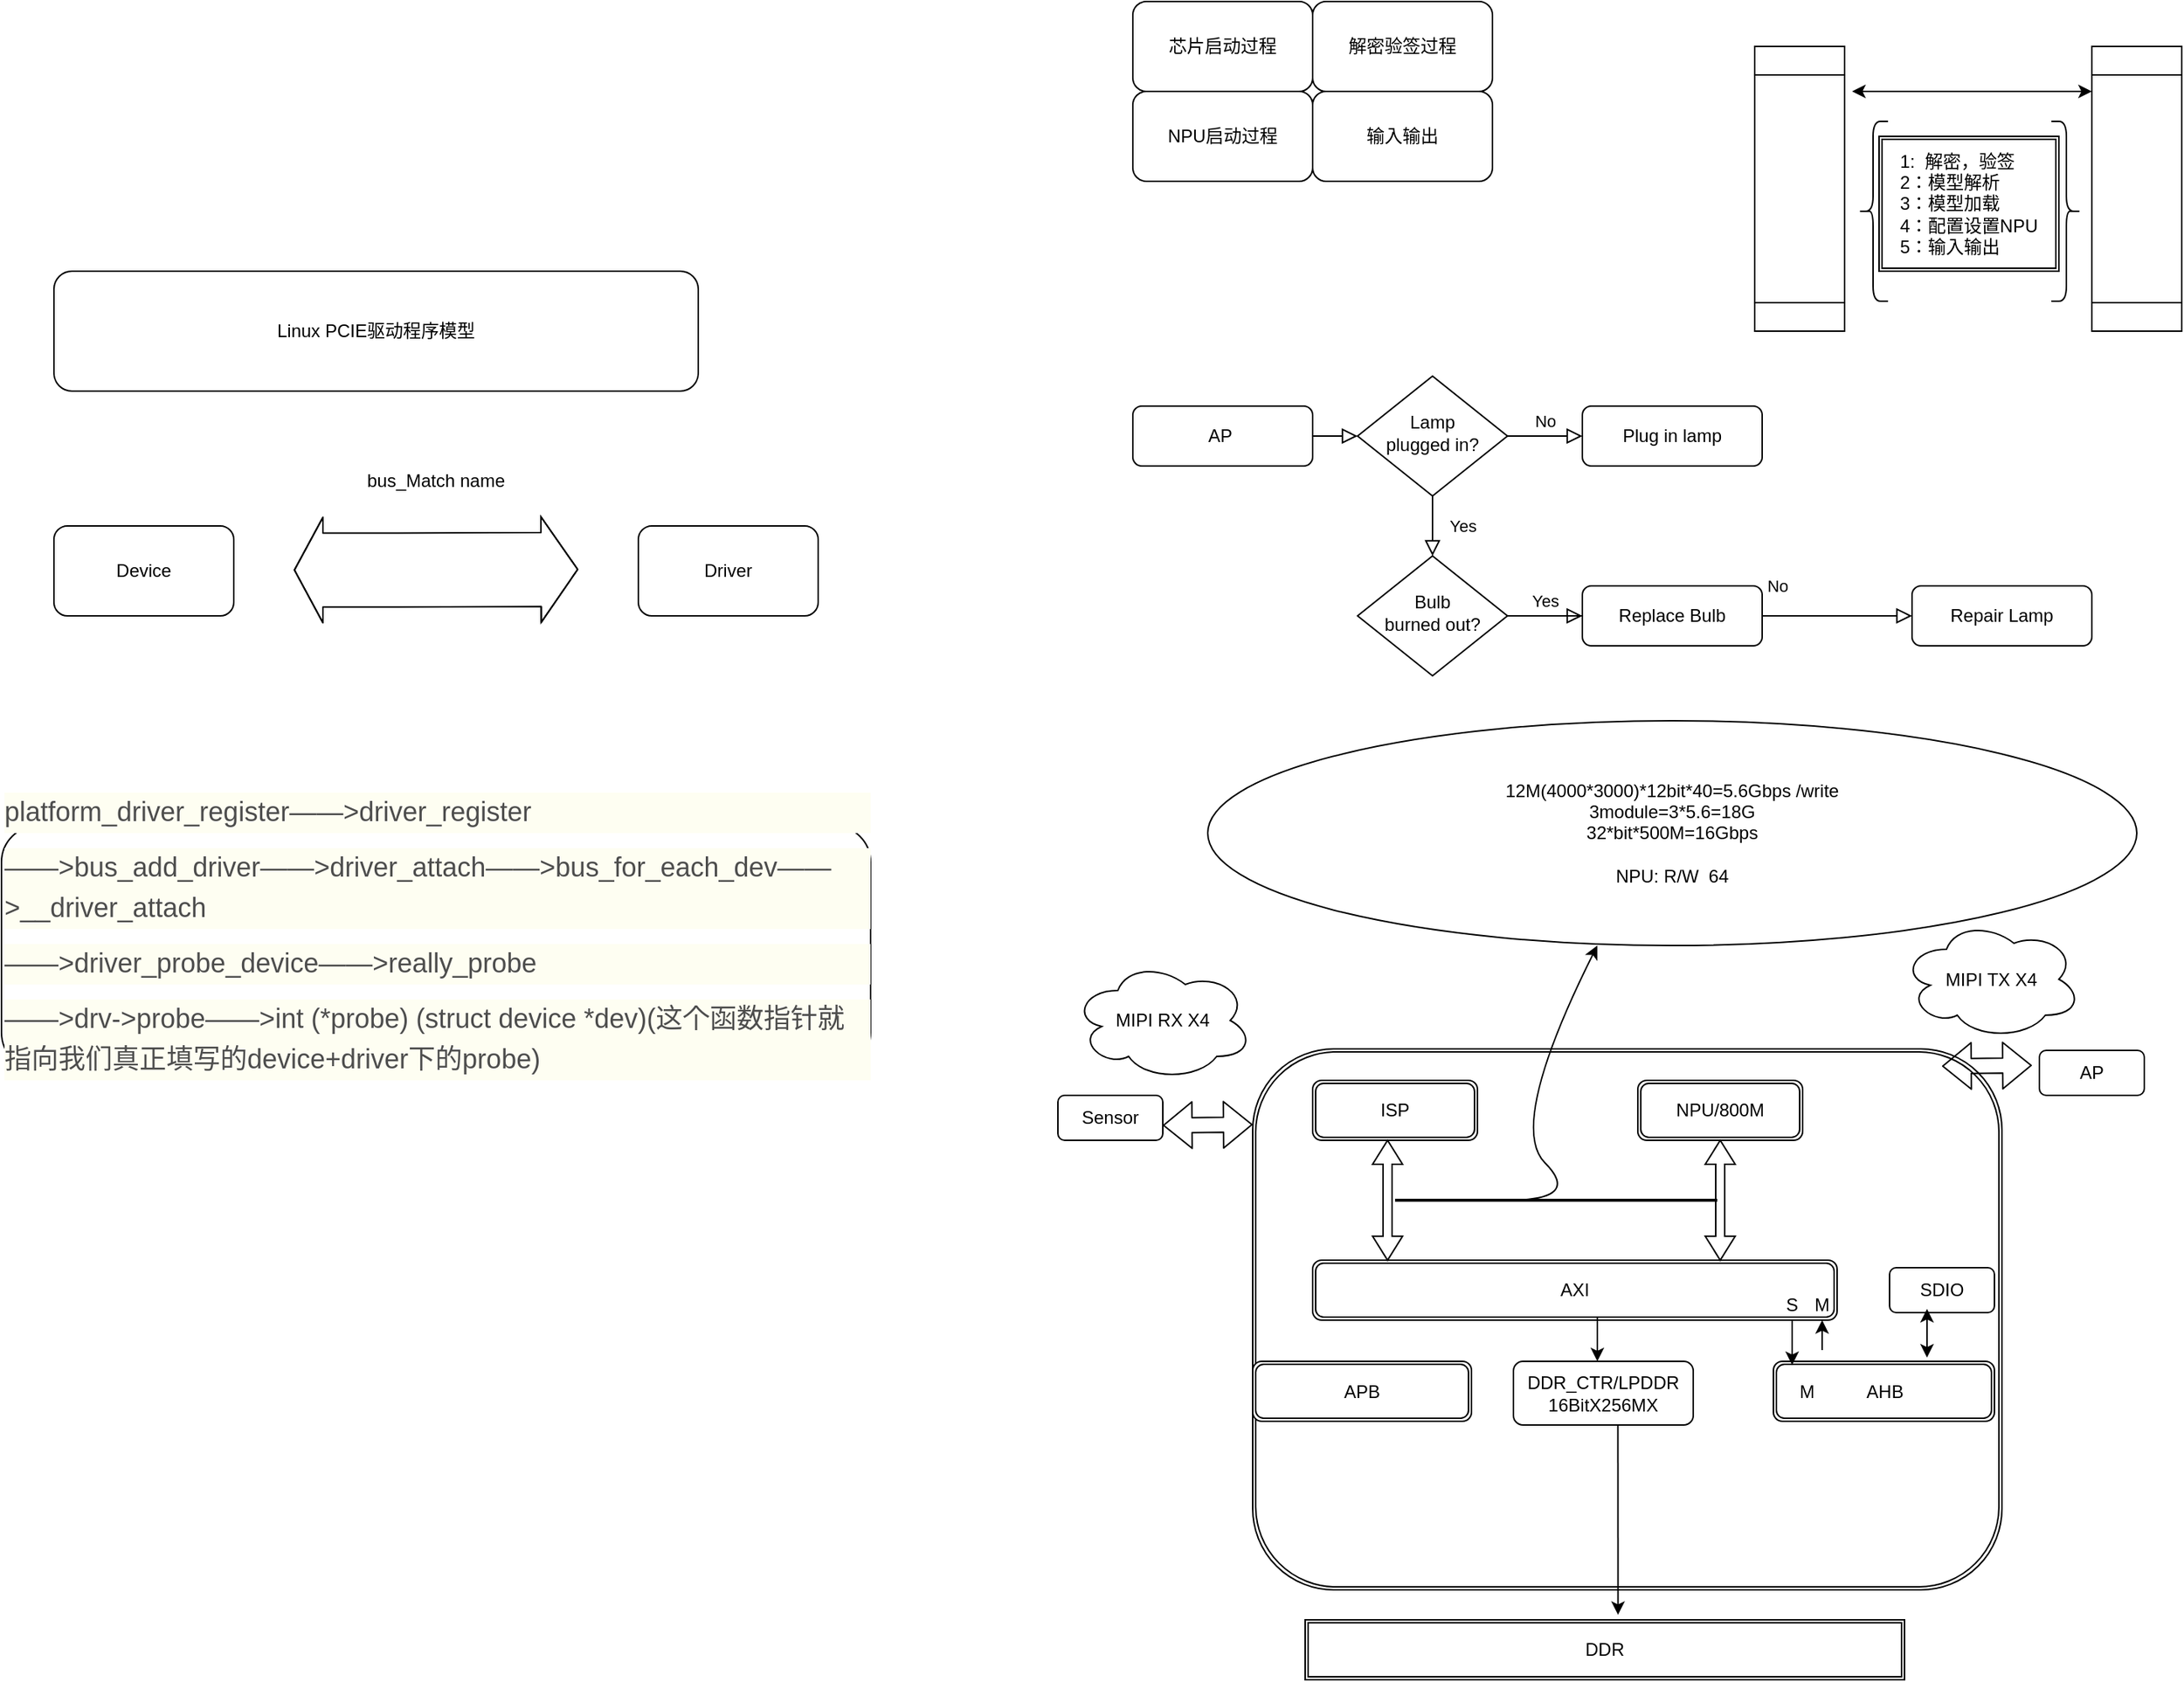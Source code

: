 <mxfile version="14.8.5" type="github">
  <diagram id="C5RBs43oDa-KdzZeNtuy" name="Page-1">
    <mxGraphModel dx="2048" dy="644" grid="1" gridSize="10" guides="1" tooltips="1" connect="1" arrows="1" fold="1" page="1" pageScale="1" pageWidth="827" pageHeight="1169" math="0" shadow="0">
      <root>
        <mxCell id="WIyWlLk6GJQsqaUBKTNV-0" />
        <mxCell id="WIyWlLk6GJQsqaUBKTNV-1" parent="WIyWlLk6GJQsqaUBKTNV-0" />
        <mxCell id="WIyWlLk6GJQsqaUBKTNV-2" value="" style="rounded=0;html=1;jettySize=auto;orthogonalLoop=1;fontSize=11;endArrow=block;endFill=0;endSize=8;strokeWidth=1;shadow=0;labelBackgroundColor=none;edgeStyle=orthogonalEdgeStyle;" parent="WIyWlLk6GJQsqaUBKTNV-1" source="WIyWlLk6GJQsqaUBKTNV-3" target="WIyWlLk6GJQsqaUBKTNV-6" edge="1">
          <mxGeometry relative="1" as="geometry" />
        </mxCell>
        <mxCell id="WIyWlLk6GJQsqaUBKTNV-3" value="AP&amp;nbsp;" style="rounded=1;whiteSpace=wrap;html=1;fontSize=12;glass=0;strokeWidth=1;shadow=0;" parent="WIyWlLk6GJQsqaUBKTNV-1" vertex="1">
          <mxGeometry x="40" y="290" width="120" height="40" as="geometry" />
        </mxCell>
        <mxCell id="WIyWlLk6GJQsqaUBKTNV-4" value="Yes" style="rounded=0;html=1;jettySize=auto;orthogonalLoop=1;fontSize=11;endArrow=block;endFill=0;endSize=8;strokeWidth=1;shadow=0;labelBackgroundColor=none;edgeStyle=orthogonalEdgeStyle;" parent="WIyWlLk6GJQsqaUBKTNV-1" source="WIyWlLk6GJQsqaUBKTNV-6" target="WIyWlLk6GJQsqaUBKTNV-10" edge="1">
          <mxGeometry y="20" relative="1" as="geometry">
            <mxPoint as="offset" />
          </mxGeometry>
        </mxCell>
        <mxCell id="WIyWlLk6GJQsqaUBKTNV-5" value="No" style="edgeStyle=orthogonalEdgeStyle;rounded=0;html=1;jettySize=auto;orthogonalLoop=1;fontSize=11;endArrow=block;endFill=0;endSize=8;strokeWidth=1;shadow=0;labelBackgroundColor=none;" parent="WIyWlLk6GJQsqaUBKTNV-1" source="WIyWlLk6GJQsqaUBKTNV-6" target="WIyWlLk6GJQsqaUBKTNV-7" edge="1">
          <mxGeometry y="10" relative="1" as="geometry">
            <mxPoint as="offset" />
          </mxGeometry>
        </mxCell>
        <mxCell id="WIyWlLk6GJQsqaUBKTNV-6" value="Lamp&lt;br&gt;plugged in?" style="rhombus;whiteSpace=wrap;html=1;shadow=0;fontFamily=Helvetica;fontSize=12;align=center;strokeWidth=1;spacing=6;spacingTop=-4;" parent="WIyWlLk6GJQsqaUBKTNV-1" vertex="1">
          <mxGeometry x="190" y="270" width="100" height="80" as="geometry" />
        </mxCell>
        <mxCell id="WIyWlLk6GJQsqaUBKTNV-7" value="Plug in lamp" style="rounded=1;whiteSpace=wrap;html=1;fontSize=12;glass=0;strokeWidth=1;shadow=0;" parent="WIyWlLk6GJQsqaUBKTNV-1" vertex="1">
          <mxGeometry x="340" y="290" width="120" height="40" as="geometry" />
        </mxCell>
        <mxCell id="WIyWlLk6GJQsqaUBKTNV-8" value="No" style="rounded=0;html=1;jettySize=auto;orthogonalLoop=1;fontSize=11;endArrow=block;endFill=0;endSize=8;strokeWidth=1;shadow=0;labelBackgroundColor=none;edgeStyle=orthogonalEdgeStyle;" parent="WIyWlLk6GJQsqaUBKTNV-1" source="WIyWlLk6GJQsqaUBKTNV-10" target="WIyWlLk6GJQsqaUBKTNV-11" edge="1">
          <mxGeometry x="0.333" y="20" relative="1" as="geometry">
            <mxPoint as="offset" />
          </mxGeometry>
        </mxCell>
        <mxCell id="WIyWlLk6GJQsqaUBKTNV-9" value="Yes" style="edgeStyle=orthogonalEdgeStyle;rounded=0;html=1;jettySize=auto;orthogonalLoop=1;fontSize=11;endArrow=block;endFill=0;endSize=8;strokeWidth=1;shadow=0;labelBackgroundColor=none;" parent="WIyWlLk6GJQsqaUBKTNV-1" source="WIyWlLk6GJQsqaUBKTNV-10" target="WIyWlLk6GJQsqaUBKTNV-12" edge="1">
          <mxGeometry y="10" relative="1" as="geometry">
            <mxPoint as="offset" />
          </mxGeometry>
        </mxCell>
        <mxCell id="WIyWlLk6GJQsqaUBKTNV-10" value="Bulb&lt;br&gt;burned out?" style="rhombus;whiteSpace=wrap;html=1;shadow=0;fontFamily=Helvetica;fontSize=12;align=center;strokeWidth=1;spacing=6;spacingTop=-4;" parent="WIyWlLk6GJQsqaUBKTNV-1" vertex="1">
          <mxGeometry x="190" y="390" width="100" height="80" as="geometry" />
        </mxCell>
        <mxCell id="WIyWlLk6GJQsqaUBKTNV-11" value="Repair Lamp" style="rounded=1;whiteSpace=wrap;html=1;fontSize=12;glass=0;strokeWidth=1;shadow=0;" parent="WIyWlLk6GJQsqaUBKTNV-1" vertex="1">
          <mxGeometry x="560" y="410" width="120" height="40" as="geometry" />
        </mxCell>
        <mxCell id="WIyWlLk6GJQsqaUBKTNV-12" value="Replace Bulb" style="rounded=1;whiteSpace=wrap;html=1;fontSize=12;glass=0;strokeWidth=1;shadow=0;" parent="WIyWlLk6GJQsqaUBKTNV-1" vertex="1">
          <mxGeometry x="340" y="410" width="120" height="40" as="geometry" />
        </mxCell>
        <mxCell id="GWDULUozMpWC_BCIRvtk-0" value="" style="shape=ext;double=1;rounded=1;whiteSpace=wrap;html=1;" parent="WIyWlLk6GJQsqaUBKTNV-1" vertex="1">
          <mxGeometry x="120" y="719" width="500" height="361" as="geometry" />
        </mxCell>
        <mxCell id="GWDULUozMpWC_BCIRvtk-3" value="ISP" style="shape=ext;double=1;rounded=1;whiteSpace=wrap;html=1;flipV=0;" parent="WIyWlLk6GJQsqaUBKTNV-1" vertex="1">
          <mxGeometry x="160" y="740" width="110" height="40" as="geometry" />
        </mxCell>
        <mxCell id="GWDULUozMpWC_BCIRvtk-4" value="NPU/800M" style="shape=ext;double=1;rounded=1;whiteSpace=wrap;html=1;flipV=0;" parent="WIyWlLk6GJQsqaUBKTNV-1" vertex="1">
          <mxGeometry x="377" y="740" width="110" height="40" as="geometry" />
        </mxCell>
        <mxCell id="GWDULUozMpWC_BCIRvtk-5" value="AXI" style="shape=ext;double=1;rounded=1;whiteSpace=wrap;html=1;" parent="WIyWlLk6GJQsqaUBKTNV-1" vertex="1">
          <mxGeometry x="160" y="860" width="350" height="40" as="geometry" />
        </mxCell>
        <mxCell id="GWDULUozMpWC_BCIRvtk-6" value="" style="shape=doubleArrow;direction=south;whiteSpace=wrap;html=1;" parent="WIyWlLk6GJQsqaUBKTNV-1" vertex="1">
          <mxGeometry x="200" y="780" width="20" height="80" as="geometry" />
        </mxCell>
        <mxCell id="GWDULUozMpWC_BCIRvtk-7" value="" style="shape=doubleArrow;direction=south;whiteSpace=wrap;html=1;" parent="WIyWlLk6GJQsqaUBKTNV-1" vertex="1">
          <mxGeometry x="422" y="780" width="20" height="80" as="geometry" />
        </mxCell>
        <mxCell id="GWDULUozMpWC_BCIRvtk-8" value="DDR" style="shape=ext;double=1;rounded=0;whiteSpace=wrap;html=1;" parent="WIyWlLk6GJQsqaUBKTNV-1" vertex="1">
          <mxGeometry x="155" y="1100" width="400" height="40" as="geometry" />
        </mxCell>
        <mxCell id="GWDULUozMpWC_BCIRvtk-10" value="" style="line;strokeWidth=2;direction=south;html=1;rotation=-90;" parent="WIyWlLk6GJQsqaUBKTNV-1" vertex="1">
          <mxGeometry x="317.5" y="712.5" width="10" height="215" as="geometry" />
        </mxCell>
        <mxCell id="GWDULUozMpWC_BCIRvtk-12" value="" style="curved=1;endArrow=classic;html=1;" parent="WIyWlLk6GJQsqaUBKTNV-1" edge="1">
          <mxGeometry width="50" height="50" relative="1" as="geometry">
            <mxPoint x="290" y="820" as="sourcePoint" />
            <mxPoint x="350" y="650" as="targetPoint" />
            <Array as="points">
              <mxPoint x="340" y="820" />
              <mxPoint x="290" y="770" />
            </Array>
          </mxGeometry>
        </mxCell>
        <mxCell id="GWDULUozMpWC_BCIRvtk-13" value="12M(4000*3000)*12bit*40=5.6Gbps /write&lt;br&gt;3module=3*5.6=18G&lt;br&gt;32*bit*500M=16Gbps&lt;br&gt;&lt;br&gt;NPU: R/W&amp;nbsp; 64" style="ellipse;whiteSpace=wrap;html=1;" parent="WIyWlLk6GJQsqaUBKTNV-1" vertex="1">
          <mxGeometry x="90" y="500" width="620" height="150" as="geometry" />
        </mxCell>
        <mxCell id="GWDULUozMpWC_BCIRvtk-15" value="" style="shape=process;whiteSpace=wrap;html=1;backgroundOutline=1;rotation=90;" parent="WIyWlLk6GJQsqaUBKTNV-1" vertex="1">
          <mxGeometry x="615" y="115" width="190" height="60" as="geometry" />
        </mxCell>
        <mxCell id="GWDULUozMpWC_BCIRvtk-16" value="" style="endArrow=classic;startArrow=classic;html=1;" parent="WIyWlLk6GJQsqaUBKTNV-1" edge="1">
          <mxGeometry width="50" height="50" relative="1" as="geometry">
            <mxPoint x="520" y="80" as="sourcePoint" />
            <mxPoint x="680" y="80" as="targetPoint" />
            <Array as="points">
              <mxPoint x="610" y="80" />
            </Array>
          </mxGeometry>
        </mxCell>
        <mxCell id="GWDULUozMpWC_BCIRvtk-17" value="" style="shape=curlyBracket;whiteSpace=wrap;html=1;rounded=1;" parent="WIyWlLk6GJQsqaUBKTNV-1" vertex="1">
          <mxGeometry x="524" y="100" width="20" height="120" as="geometry" />
        </mxCell>
        <mxCell id="GWDULUozMpWC_BCIRvtk-18" value="" style="shape=curlyBracket;whiteSpace=wrap;html=1;rounded=1;flipH=1;" parent="WIyWlLk6GJQsqaUBKTNV-1" vertex="1">
          <mxGeometry x="653" y="100" width="20" height="120" as="geometry" />
        </mxCell>
        <mxCell id="GWDULUozMpWC_BCIRvtk-20" value="&lt;div style=&quot;text-align: left&quot;&gt;&lt;span&gt;1:&amp;nbsp; 解密，验签&lt;/span&gt;&lt;/div&gt;&lt;div style=&quot;text-align: left&quot;&gt;&lt;span&gt;2：模型解析&lt;/span&gt;&lt;/div&gt;&lt;div style=&quot;text-align: left&quot;&gt;&lt;span&gt;3：模型加载&lt;/span&gt;&lt;/div&gt;&lt;div style=&quot;text-align: left&quot;&gt;&lt;span&gt;4：配置设置NPU&lt;/span&gt;&lt;/div&gt;&lt;div style=&quot;text-align: left&quot;&gt;&lt;span&gt;5：输入输出&lt;/span&gt;&lt;/div&gt;" style="shape=ext;double=1;rounded=0;whiteSpace=wrap;html=1;" parent="WIyWlLk6GJQsqaUBKTNV-1" vertex="1">
          <mxGeometry x="538" y="110" width="120" height="90" as="geometry" />
        </mxCell>
        <mxCell id="GWDULUozMpWC_BCIRvtk-21" value="" style="shape=process;whiteSpace=wrap;html=1;backgroundOutline=1;rotation=90;" parent="WIyWlLk6GJQsqaUBKTNV-1" vertex="1">
          <mxGeometry x="390" y="115" width="190" height="60" as="geometry" />
        </mxCell>
        <mxCell id="rHONE3shHg6yAWBH-fY9-0" value="解密验签过程" style="rounded=1;whiteSpace=wrap;html=1;" parent="WIyWlLk6GJQsqaUBKTNV-1" vertex="1">
          <mxGeometry x="160" y="20" width="120" height="60" as="geometry" />
        </mxCell>
        <mxCell id="rHONE3shHg6yAWBH-fY9-1" value="芯片启动过程" style="rounded=1;whiteSpace=wrap;html=1;" parent="WIyWlLk6GJQsqaUBKTNV-1" vertex="1">
          <mxGeometry x="40" y="20" width="120" height="60" as="geometry" />
        </mxCell>
        <mxCell id="rHONE3shHg6yAWBH-fY9-2" value="NPU启动过程" style="rounded=1;whiteSpace=wrap;html=1;" parent="WIyWlLk6GJQsqaUBKTNV-1" vertex="1">
          <mxGeometry x="40" y="80" width="120" height="60" as="geometry" />
        </mxCell>
        <mxCell id="rHONE3shHg6yAWBH-fY9-3" value="输入输出" style="rounded=1;whiteSpace=wrap;html=1;" parent="WIyWlLk6GJQsqaUBKTNV-1" vertex="1">
          <mxGeometry x="160" y="80" width="120" height="60" as="geometry" />
        </mxCell>
        <mxCell id="IGrL_qeKg5-xkMg7fqGt-0" value="Sensor" style="rounded=1;whiteSpace=wrap;html=1;" parent="WIyWlLk6GJQsqaUBKTNV-1" vertex="1">
          <mxGeometry x="-10" y="750" width="70" height="30" as="geometry" />
        </mxCell>
        <mxCell id="IGrL_qeKg5-xkMg7fqGt-1" value="" style="shape=flexArrow;endArrow=classic;startArrow=classic;html=1;" parent="WIyWlLk6GJQsqaUBKTNV-1" edge="1">
          <mxGeometry width="100" height="100" relative="1" as="geometry">
            <mxPoint x="60" y="770" as="sourcePoint" />
            <mxPoint x="120" y="769.5" as="targetPoint" />
          </mxGeometry>
        </mxCell>
        <mxCell id="IGrL_qeKg5-xkMg7fqGt-2" value="MIPI RX X4" style="ellipse;shape=cloud;whiteSpace=wrap;html=1;" parent="WIyWlLk6GJQsqaUBKTNV-1" vertex="1">
          <mxGeometry y="660" width="120" height="80" as="geometry" />
        </mxCell>
        <mxCell id="IGrL_qeKg5-xkMg7fqGt-3" value="AP" style="rounded=1;whiteSpace=wrap;html=1;" parent="WIyWlLk6GJQsqaUBKTNV-1" vertex="1">
          <mxGeometry x="645" y="720" width="70" height="30" as="geometry" />
        </mxCell>
        <mxCell id="IGrL_qeKg5-xkMg7fqGt-4" value="" style="shape=flexArrow;endArrow=classic;startArrow=classic;html=1;" parent="WIyWlLk6GJQsqaUBKTNV-1" edge="1">
          <mxGeometry width="100" height="100" relative="1" as="geometry">
            <mxPoint x="580" y="730.5" as="sourcePoint" />
            <mxPoint x="640" y="730" as="targetPoint" />
          </mxGeometry>
        </mxCell>
        <mxCell id="IGrL_qeKg5-xkMg7fqGt-5" value="MIPI TX X4" style="ellipse;shape=cloud;whiteSpace=wrap;html=1;" parent="WIyWlLk6GJQsqaUBKTNV-1" vertex="1">
          <mxGeometry x="553" y="632.5" width="120" height="80" as="geometry" />
        </mxCell>
        <mxCell id="IGrL_qeKg5-xkMg7fqGt-6" value="AHB" style="shape=ext;double=1;rounded=1;whiteSpace=wrap;html=1;" parent="WIyWlLk6GJQsqaUBKTNV-1" vertex="1">
          <mxGeometry x="467.5" y="927.5" width="147.5" height="40" as="geometry" />
        </mxCell>
        <mxCell id="IGrL_qeKg5-xkMg7fqGt-7" value="APB" style="shape=ext;double=1;rounded=1;whiteSpace=wrap;html=1;" parent="WIyWlLk6GJQsqaUBKTNV-1" vertex="1">
          <mxGeometry x="120" y="927.5" width="146" height="40" as="geometry" />
        </mxCell>
        <mxCell id="IGrL_qeKg5-xkMg7fqGt-9" value="SDIO" style="rounded=1;whiteSpace=wrap;html=1;" parent="WIyWlLk6GJQsqaUBKTNV-1" vertex="1">
          <mxGeometry x="545" y="865" width="70" height="30" as="geometry" />
        </mxCell>
        <mxCell id="IGrL_qeKg5-xkMg7fqGt-10" value="" style="endArrow=classic;startArrow=classic;html=1;" parent="WIyWlLk6GJQsqaUBKTNV-1" edge="1">
          <mxGeometry width="50" height="50" relative="1" as="geometry">
            <mxPoint x="570" y="925" as="sourcePoint" />
            <mxPoint x="570" y="892.5" as="targetPoint" />
          </mxGeometry>
        </mxCell>
        <mxCell id="IGrL_qeKg5-xkMg7fqGt-12" value="" style="endArrow=classic;html=1;" parent="WIyWlLk6GJQsqaUBKTNV-1" edge="1">
          <mxGeometry width="50" height="50" relative="1" as="geometry">
            <mxPoint x="500" y="920" as="sourcePoint" />
            <mxPoint x="500" y="900" as="targetPoint" />
          </mxGeometry>
        </mxCell>
        <mxCell id="IGrL_qeKg5-xkMg7fqGt-13" value="" style="endArrow=classic;html=1;" parent="WIyWlLk6GJQsqaUBKTNV-1" edge="1">
          <mxGeometry width="50" height="50" relative="1" as="geometry">
            <mxPoint x="480" y="900" as="sourcePoint" />
            <mxPoint x="480" y="930" as="targetPoint" />
          </mxGeometry>
        </mxCell>
        <mxCell id="IGrL_qeKg5-xkMg7fqGt-15" value="S" style="text;html=1;strokeColor=none;fillColor=none;align=center;verticalAlign=middle;whiteSpace=wrap;rounded=1;" parent="WIyWlLk6GJQsqaUBKTNV-1" vertex="1">
          <mxGeometry x="460" y="880" width="40" height="20" as="geometry" />
        </mxCell>
        <mxCell id="IGrL_qeKg5-xkMg7fqGt-16" value="M" style="text;html=1;strokeColor=none;fillColor=none;align=center;verticalAlign=middle;whiteSpace=wrap;rounded=1;" parent="WIyWlLk6GJQsqaUBKTNV-1" vertex="1">
          <mxGeometry x="480" y="880" width="40" height="20" as="geometry" />
        </mxCell>
        <mxCell id="IGrL_qeKg5-xkMg7fqGt-17" value="M" style="text;html=1;strokeColor=none;fillColor=none;align=center;verticalAlign=middle;whiteSpace=wrap;rounded=1;" parent="WIyWlLk6GJQsqaUBKTNV-1" vertex="1">
          <mxGeometry x="470" y="937.5" width="40" height="20" as="geometry" />
        </mxCell>
        <mxCell id="IGrL_qeKg5-xkMg7fqGt-18" value="" style="endArrow=classic;html=1;entryX=0.522;entryY=-0.083;entryDx=0;entryDy=0;entryPerimeter=0;exitX=0.581;exitY=0.937;exitDx=0;exitDy=0;exitPerimeter=0;" parent="WIyWlLk6GJQsqaUBKTNV-1" source="IGrL_qeKg5-xkMg7fqGt-19" target="GWDULUozMpWC_BCIRvtk-8" edge="1">
          <mxGeometry width="50" height="50" relative="1" as="geometry">
            <mxPoint x="366" y="905" as="sourcePoint" />
            <mxPoint x="366" y="1015" as="targetPoint" />
            <Array as="points" />
          </mxGeometry>
        </mxCell>
        <mxCell id="IGrL_qeKg5-xkMg7fqGt-19" value="&lt;span&gt;DDR_CTR/LPDDR 16BitX256MX&lt;/span&gt;" style="rounded=1;whiteSpace=wrap;html=1;" parent="WIyWlLk6GJQsqaUBKTNV-1" vertex="1">
          <mxGeometry x="294" y="927.5" width="120" height="42.5" as="geometry" />
        </mxCell>
        <mxCell id="IGrL_qeKg5-xkMg7fqGt-20" value="" style="endArrow=classic;html=1;" parent="WIyWlLk6GJQsqaUBKTNV-1" edge="1">
          <mxGeometry width="50" height="50" relative="1" as="geometry">
            <mxPoint x="350" y="897.5" as="sourcePoint" />
            <mxPoint x="350" y="927.5" as="targetPoint" />
          </mxGeometry>
        </mxCell>
        <mxCell id="WBc0R5OP1oCIVcgwW8ig-0" value="Linux PCIE驱动程序模型" style="rounded=1;whiteSpace=wrap;html=1;" vertex="1" parent="WIyWlLk6GJQsqaUBKTNV-1">
          <mxGeometry x="-680" y="200" width="430" height="80" as="geometry" />
        </mxCell>
        <mxCell id="WBc0R5OP1oCIVcgwW8ig-1" value="Device" style="rounded=1;whiteSpace=wrap;html=1;" vertex="1" parent="WIyWlLk6GJQsqaUBKTNV-1">
          <mxGeometry x="-680" y="370" width="120" height="60" as="geometry" />
        </mxCell>
        <mxCell id="WBc0R5OP1oCIVcgwW8ig-2" value="Driver" style="rounded=1;whiteSpace=wrap;html=1;" vertex="1" parent="WIyWlLk6GJQsqaUBKTNV-1">
          <mxGeometry x="-290" y="370" width="120" height="60" as="geometry" />
        </mxCell>
        <mxCell id="WBc0R5OP1oCIVcgwW8ig-3" value="" style="shape=flexArrow;endArrow=classic;startArrow=classic;html=1;width=49.412;endSize=7.8;" edge="1" parent="WIyWlLk6GJQsqaUBKTNV-1">
          <mxGeometry width="100" height="100" relative="1" as="geometry">
            <mxPoint x="-520" y="399.41" as="sourcePoint" />
            <mxPoint x="-330" y="399" as="targetPoint" />
            <Array as="points">
              <mxPoint x="-450" y="399.41" />
            </Array>
          </mxGeometry>
        </mxCell>
        <mxCell id="WBc0R5OP1oCIVcgwW8ig-4" value="bus_Match name" style="text;html=1;strokeColor=none;fillColor=none;align=center;verticalAlign=middle;whiteSpace=wrap;rounded=0;" vertex="1" parent="WIyWlLk6GJQsqaUBKTNV-1">
          <mxGeometry x="-480" y="320" width="110" height="40" as="geometry" />
        </mxCell>
        <mxCell id="WBc0R5OP1oCIVcgwW8ig-5" value="&lt;p style=&quot;box-sizing: border-box ; outline: 0px ; margin: 10px auto ; padding: 0px ; font-size: 18px ; color: rgb(77 , 77 , 77) ; overflow: auto hidden ; line-height: 1.5 ; overflow-wrap: break-word ; font-family: &amp;#34;verdana&amp;#34; , &amp;#34;arial&amp;#34; , &amp;#34;helvetica&amp;#34; , sans-serif ; background-color: rgb(254 , 254 , 242)&quot;&gt;platform_driver_register——&amp;gt;driver_register&lt;/p&gt;&lt;p style=&quot;box-sizing: border-box ; outline: 0px ; margin: 10px auto ; padding: 0px ; font-size: 18px ; color: rgb(77 , 77 , 77) ; overflow: auto hidden ; line-height: 1.5 ; overflow-wrap: break-word ; font-family: &amp;#34;verdana&amp;#34; , &amp;#34;arial&amp;#34; , &amp;#34;helvetica&amp;#34; , sans-serif ; background-color: rgb(254 , 254 , 242)&quot;&gt;——&amp;gt;bus_add_driver——&amp;gt;driver_attach——&amp;gt;bus_for_each_dev——&amp;gt;__driver_attach&lt;/p&gt;&lt;p style=&quot;box-sizing: border-box ; outline: 0px ; margin: 10px auto ; padding: 0px ; font-size: 18px ; color: rgb(77 , 77 , 77) ; overflow: auto hidden ; line-height: 1.5 ; overflow-wrap: break-word ; font-family: &amp;#34;verdana&amp;#34; , &amp;#34;arial&amp;#34; , &amp;#34;helvetica&amp;#34; , sans-serif ; background-color: rgb(254 , 254 , 242)&quot;&gt;——&amp;gt;driver_probe_device——&amp;gt;really_probe&lt;/p&gt;&lt;p style=&quot;box-sizing: border-box ; outline: 0px ; margin: 10px auto ; padding: 0px ; font-size: 18px ; color: rgb(77 , 77 , 77) ; overflow: auto hidden ; line-height: 1.5 ; overflow-wrap: break-word ; font-family: &amp;#34;verdana&amp;#34; , &amp;#34;arial&amp;#34; , &amp;#34;helvetica&amp;#34; , sans-serif ; background-color: rgb(254 , 254 , 242)&quot;&gt;——&amp;gt;drv-&amp;gt;probe——&amp;gt;int (*probe) (struct device *dev)(这个函数指针就指向我们真正填写的device+driver下的probe)&lt;/p&gt;&lt;div&gt;&lt;br&gt;&lt;/div&gt;" style="rounded=1;whiteSpace=wrap;html=1;align=left;" vertex="1" parent="WIyWlLk6GJQsqaUBKTNV-1">
          <mxGeometry x="-715" y="570" width="580" height="162.5" as="geometry" />
        </mxCell>
      </root>
    </mxGraphModel>
  </diagram>
</mxfile>
